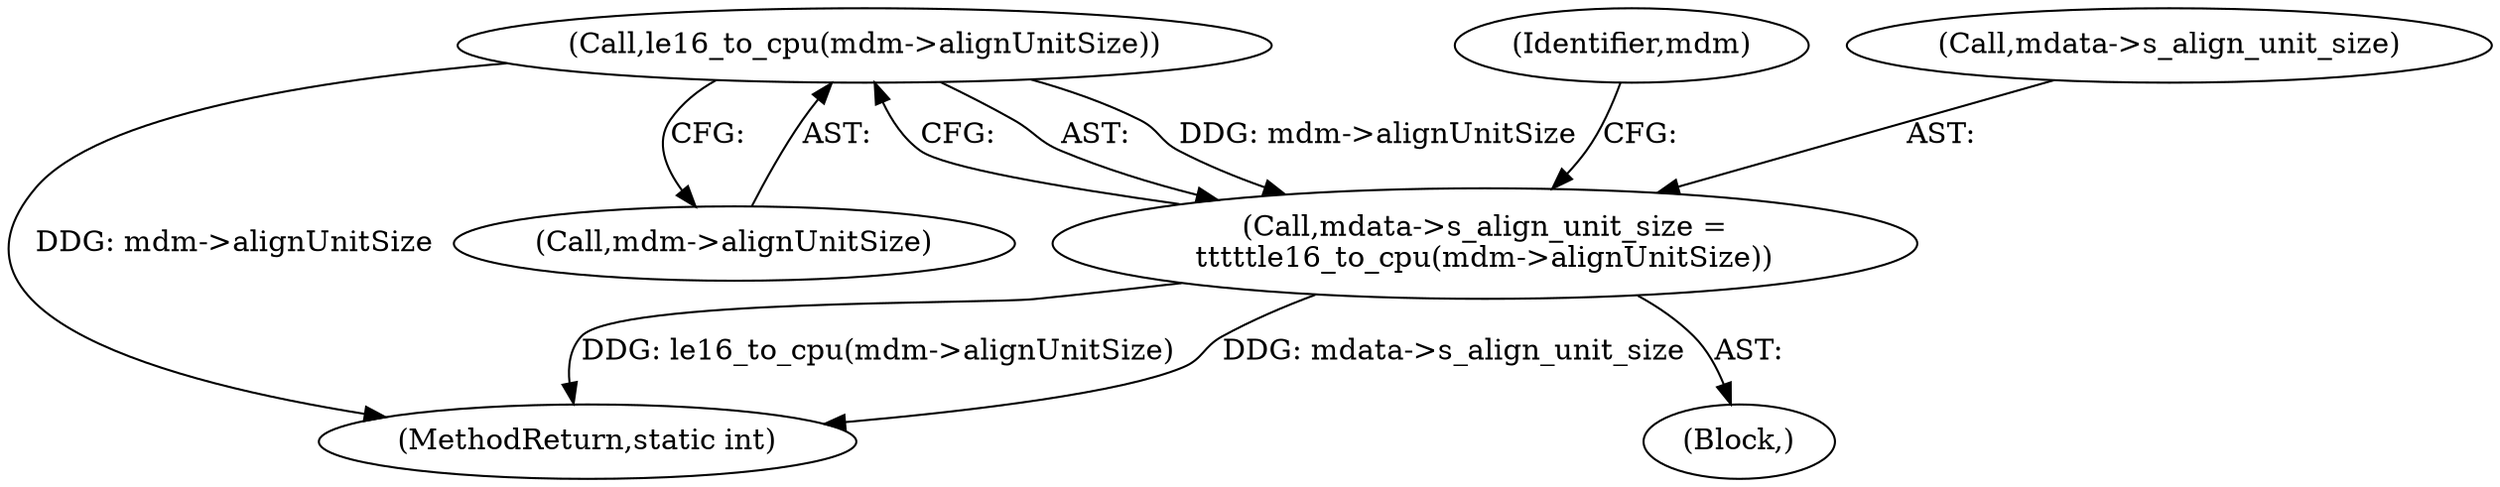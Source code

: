 digraph "0_linux_1df2ae31c724e57be9d7ac00d78db8a5dabdd050@pointer" {
"1000444" [label="(Call,le16_to_cpu(mdm->alignUnitSize))"];
"1000440" [label="(Call,mdata->s_align_unit_size =\n\t\t\t\t\tle16_to_cpu(mdm->alignUnitSize))"];
"1000444" [label="(Call,le16_to_cpu(mdm->alignUnitSize))"];
"1000590" [label="(MethodReturn,static int)"];
"1000445" [label="(Call,mdm->alignUnitSize)"];
"1000372" [label="(Block,)"];
"1000440" [label="(Call,mdata->s_align_unit_size =\n\t\t\t\t\tle16_to_cpu(mdm->alignUnitSize))"];
"1000451" [label="(Identifier,mdm)"];
"1000441" [label="(Call,mdata->s_align_unit_size)"];
"1000444" -> "1000440"  [label="AST: "];
"1000444" -> "1000445"  [label="CFG: "];
"1000445" -> "1000444"  [label="AST: "];
"1000440" -> "1000444"  [label="CFG: "];
"1000444" -> "1000590"  [label="DDG: mdm->alignUnitSize"];
"1000444" -> "1000440"  [label="DDG: mdm->alignUnitSize"];
"1000440" -> "1000372"  [label="AST: "];
"1000441" -> "1000440"  [label="AST: "];
"1000451" -> "1000440"  [label="CFG: "];
"1000440" -> "1000590"  [label="DDG: mdata->s_align_unit_size"];
"1000440" -> "1000590"  [label="DDG: le16_to_cpu(mdm->alignUnitSize)"];
}
